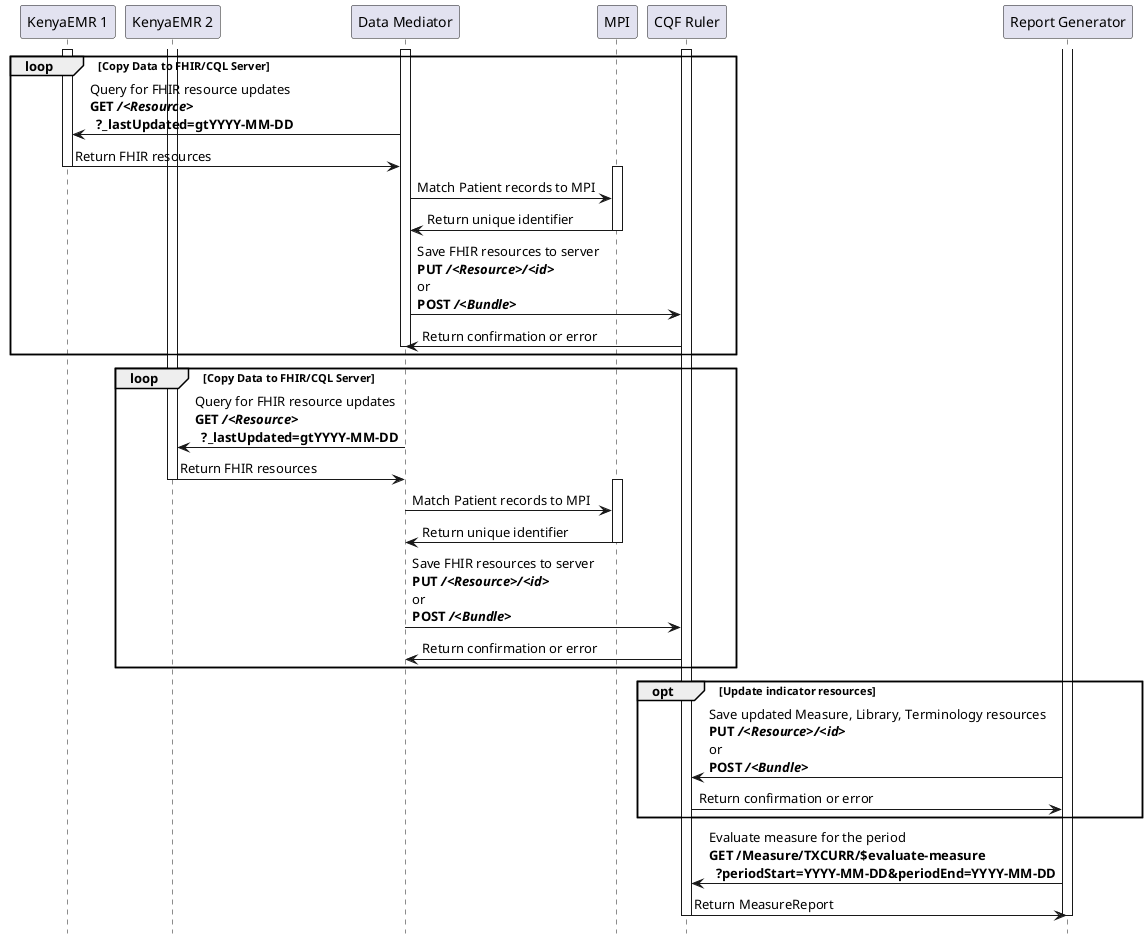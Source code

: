 @startuml
skinparam svgDimensionStyle false
hide footbox
participant "KenyaEMR 1" as EMR1
participant "KenyaEMR 2" as EMR2
participant "Data Mediator" as Data
participant "MPI" as MPI
participant "CQF Ruler" as CQL
participant "Report Generator" as Report 

activate CQL
loop Copy Data to FHIR/CQL Server
  activate Data
  activate EMR1
  Data -> EMR1: Query for FHIR resource updates\n**GET ///<Resource>//**\n  **?_lastUpdated=gtYYYY-MM-DD**
  EMR1 -> Data: Return FHIR resources
  deactivate EMR1
  activate MPI
  Data -> MPI: Match Patient records to MPI
  MPI -> Data: Return unique identifier
  deactivate MPI
  Data -> CQL: Save FHIR resources to server\n**PUT ///<Resource>/////<id>//**\nor\n**POST ///<Bundle>//**
  CQL -> Data: Return confirmation or error
  deactivate Data
end

loop Copy Data to FHIR/CQL Server
  activate Data
  activate EMR2
  Data -> EMR2: Query for FHIR resource updates\n**GET ///<Resource>//**\n  **?_lastUpdated=gtYYYY-MM-DD**
  EMR2 -> Data: Return FHIR resources
  deactivate EMR2
  activate MPI
  Data -> MPI: Match Patient records to MPI
  MPI -> Data: Return unique identifier
  deactivate MPI
  Data -> CQL: Save FHIR resources to server\n**PUT ///<Resource>/////<id>//**\nor\n**POST ///<Bundle>//**
  CQL -> Data: Return confirmation or error
  deactivate Data
end

activate Report
opt Update indicator resources
  Report -> CQL: Save updated Measure, Library, Terminology resources\n**PUT ///<Resource>/////<id>//**\nor\n**POST ///<Bundle>//**
  CQL -> Report: Return confirmation or error
end

Report -> CQL: Evaluate measure for the period\n**GET /Measure/TXCURR/$evaluate-measure**\n  **?periodStart=YYYY-MM-DD&periodEnd=YYYY-MM-DD**
CQL -> Report: Return MeasureReport
deactivate Report
deactivate CQL

@enduml
